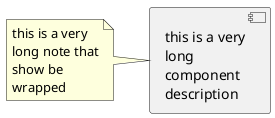 {
  "sha1": "gvuxj4374hpkdjd9xhbxer0atau9ga4",
  "insertion": {
    "when": "2024-06-01T09:03:08.413Z",
    "url": "https://github.com/plantuml/plantuml/issues/104",
    "user": "plantuml@gmail.com"
  }
}
@startuml
skinparam wrapWidth 100
component component1 [
   this is a very long component description
]
note left
   this is a very long note that show be wrapped
end note
@enduml
